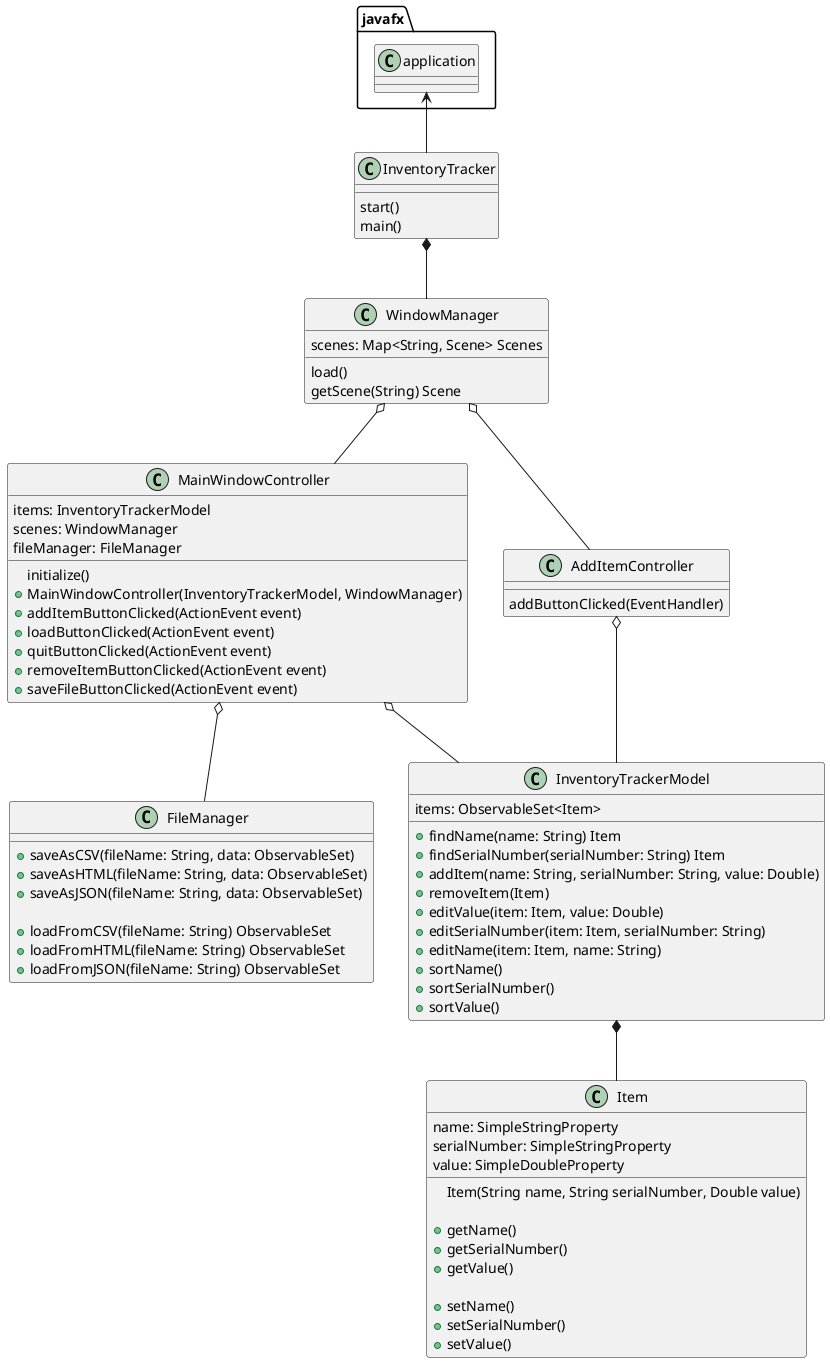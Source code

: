 @startuml


class InventoryTracker{
    start()
    main()
}

class WindowManager{
    scenes: Map<String, Scene> Scenes

    load()
    getScene(String) Scene

}

class MainWindowController{

    items: InventoryTrackerModel
    scenes: WindowManager
    fileManager: FileManager

    initialize()
    + MainWindowController(InventoryTrackerModel, WindowManager)
    + addItemButtonClicked(ActionEvent event)
    + loadButtonClicked(ActionEvent event)
    + quitButtonClicked(ActionEvent event)
    + removeItemButtonClicked(ActionEvent event)
    + saveFileButtonClicked(ActionEvent event)

}

class FileManager{

    + saveAsCSV(fileName: String, data: ObservableSet)
    + saveAsHTML(fileName: String, data: ObservableSet)
    + saveAsJSON(fileName: String, data: ObservableSet)

    + loadFromCSV(fileName: String) ObservableSet
    + loadFromHTML(fileName: String) ObservableSet
    + loadFromJSON(fileName: String) ObservableSet

}

class AddItemController{

    addButtonClicked(EventHandler)

}

class InventoryTrackerModel{

    items: ObservableSet<Item>

    + findName(name: String) Item
    + findSerialNumber(serialNumber: String) Item
    + addItem(name: String, serialNumber: String, value: Double)
    + removeItem(Item)
    + editValue(item: Item, value: Double)
    + editSerialNumber(item: Item, serialNumber: String)
    + editName(item: Item, name: String)
    + sortName()
    + sortSerialNumber()
    + sortValue()


}

class Item{

    name: SimpleStringProperty
    serialNumber: SimpleStringProperty
    value: SimpleDoubleProperty

    Item(String name, String serialNumber, Double value)

    + getName()
    + getSerialNumber()
    + getValue()

    + setName()
    + setSerialNumber()
    + setValue()

}



javafx.application <-- InventoryTracker
InventoryTracker *-- WindowManager
WindowManager o-- MainWindowController
WindowManager o-- AddItemController

AddItemController o-- InventoryTrackerModel
MainWindowController o-- InventoryTrackerModel
MainWindowController o-- FileManager
InventoryTrackerModel *-- Item


@enduml